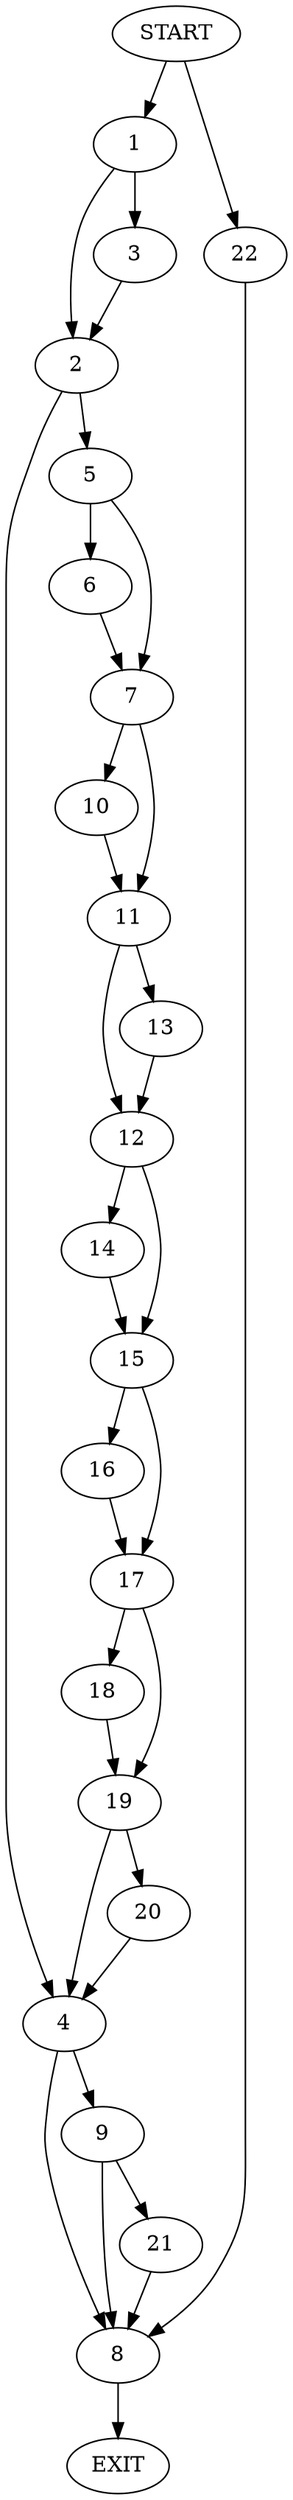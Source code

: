 digraph {
0 [label="START"]
23 [label="EXIT"]
0 -> 1
1 -> 2
1 -> 3
2 -> 4
2 -> 5
3 -> 2
5 -> 6
5 -> 7
4 -> 8
4 -> 9
6 -> 7
7 -> 10
7 -> 11
11 -> 12
11 -> 13
10 -> 11
12 -> 14
12 -> 15
13 -> 12
14 -> 15
15 -> 16
15 -> 17
16 -> 17
17 -> 18
17 -> 19
19 -> 20
19 -> 4
18 -> 19
20 -> 4
8 -> 23
9 -> 8
9 -> 21
21 -> 8
0 -> 22
22 -> 8
}
